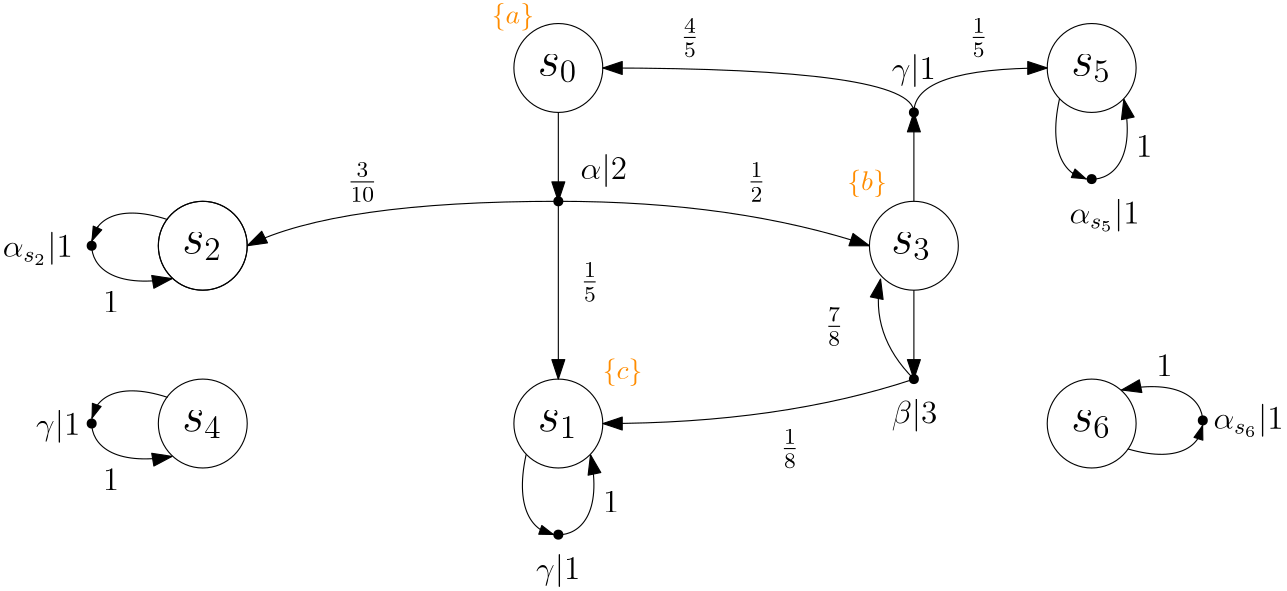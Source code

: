<?xml version="1.0"?>
<!DOCTYPE ipe SYSTEM "ipe.dtd">
<ipe version="70206" creator="Ipe 7.2.6">
<info created="D:20170101212958" modified="D:20180417170510"/>
<ipestyle name="basic">
<symbol name="arrow/arc(spx)">
<path stroke="sym-stroke" fill="sym-stroke" pen="sym-pen">
0 0 m
-1 0.333 l
-1 -0.333 l
h
</path>
</symbol>
<symbol name="arrow/farc(spx)">
<path stroke="sym-stroke" fill="white" pen="sym-pen">
0 0 m
-1 0.333 l
-1 -0.333 l
h
</path>
</symbol>
<symbol name="arrow/ptarc(spx)">
<path stroke="sym-stroke" fill="sym-stroke" pen="sym-pen">
0 0 m
-1 0.333 l
-0.8 0 l
-1 -0.333 l
h
</path>
</symbol>
<symbol name="arrow/fptarc(spx)">
<path stroke="sym-stroke" fill="white" pen="sym-pen">
0 0 m
-1 0.333 l
-0.8 0 l
-1 -0.333 l
h
</path>
</symbol>
<symbol name="mark/circle(sx)" transformations="translations">
<path fill="sym-stroke">
0.6 0 0 0.6 0 0 e
0.4 0 0 0.4 0 0 e
</path>
</symbol>
<symbol name="mark/disk(sx)" transformations="translations">
<path fill="sym-stroke">
0.6 0 0 0.6 0 0 e
</path>
</symbol>
<symbol name="mark/fdisk(sfx)" transformations="translations">
<group>
<path fill="sym-fill">
0.5 0 0 0.5 0 0 e
</path>
<path fill="sym-stroke" fillrule="eofill">
0.6 0 0 0.6 0 0 e
0.4 0 0 0.4 0 0 e
</path>
</group>
</symbol>
<symbol name="mark/box(sx)" transformations="translations">
<path fill="sym-stroke" fillrule="eofill">
-0.6 -0.6 m
0.6 -0.6 l
0.6 0.6 l
-0.6 0.6 l
h
-0.4 -0.4 m
0.4 -0.4 l
0.4 0.4 l
-0.4 0.4 l
h
</path>
</symbol>
<symbol name="mark/square(sx)" transformations="translations">
<path fill="sym-stroke">
-0.6 -0.6 m
0.6 -0.6 l
0.6 0.6 l
-0.6 0.6 l
h
</path>
</symbol>
<symbol name="mark/fsquare(sfx)" transformations="translations">
<group>
<path fill="sym-fill">
-0.5 -0.5 m
0.5 -0.5 l
0.5 0.5 l
-0.5 0.5 l
h
</path>
<path fill="sym-stroke" fillrule="eofill">
-0.6 -0.6 m
0.6 -0.6 l
0.6 0.6 l
-0.6 0.6 l
h
-0.4 -0.4 m
0.4 -0.4 l
0.4 0.4 l
-0.4 0.4 l
h
</path>
</group>
</symbol>
<symbol name="mark/cross(sx)" transformations="translations">
<group>
<path fill="sym-stroke">
-0.43 -0.57 m
0.57 0.43 l
0.43 0.57 l
-0.57 -0.43 l
h
</path>
<path fill="sym-stroke">
-0.43 0.57 m
0.57 -0.43 l
0.43 -0.57 l
-0.57 0.43 l
h
</path>
</group>
</symbol>
<symbol name="arrow/fnormal(spx)">
<path stroke="sym-stroke" fill="white" pen="sym-pen">
0 0 m
-1 0.333 l
-1 -0.333 l
h
</path>
</symbol>
<symbol name="arrow/pointed(spx)">
<path stroke="sym-stroke" fill="sym-stroke" pen="sym-pen">
0 0 m
-1 0.333 l
-0.8 0 l
-1 -0.333 l
h
</path>
</symbol>
<symbol name="arrow/fpointed(spx)">
<path stroke="sym-stroke" fill="white" pen="sym-pen">
0 0 m
-1 0.333 l
-0.8 0 l
-1 -0.333 l
h
</path>
</symbol>
<symbol name="arrow/linear(spx)">
<path stroke="sym-stroke" pen="sym-pen">
-1 0.333 m
0 0 l
-1 -0.333 l
</path>
</symbol>
<symbol name="arrow/fdouble(spx)">
<path stroke="sym-stroke" fill="white" pen="sym-pen">
0 0 m
-1 0.333 l
-1 -0.333 l
h
-1 0 m
-2 0.333 l
-2 -0.333 l
h
</path>
</symbol>
<symbol name="arrow/double(spx)">
<path stroke="sym-stroke" fill="sym-stroke" pen="sym-pen">
0 0 m
-1 0.333 l
-1 -0.333 l
h
-1 0 m
-2 0.333 l
-2 -0.333 l
h
</path>
</symbol>
<pen name="heavier" value="0.8"/>
<pen name="fat" value="1.2"/>
<pen name="ultrafat" value="2"/>
<symbolsize name="large" value="5"/>
<symbolsize name="small" value="2"/>
<symbolsize name="tiny" value="1.1"/>
<arrowsize name="large" value="10"/>
<arrowsize name="small" value="5"/>
<arrowsize name="tiny" value="3"/>
<color name="red" value="1 0 0"/>
<color name="green" value="0 1 0"/>
<color name="blue" value="0 0 1"/>
<color name="yellow" value="1 1 0"/>
<color name="orange" value="1 0.647 0"/>
<color name="gold" value="1 0.843 0"/>
<color name="purple" value="0.627 0.125 0.941"/>
<color name="gray" value="0.745"/>
<color name="brown" value="0.647 0.165 0.165"/>
<color name="navy" value="0 0 0.502"/>
<color name="pink" value="1 0.753 0.796"/>
<color name="seagreen" value="0.18 0.545 0.341"/>
<color name="turquoise" value="0.251 0.878 0.816"/>
<color name="violet" value="0.933 0.51 0.933"/>
<color name="darkblue" value="0 0 0.545"/>
<color name="darkcyan" value="0 0.545 0.545"/>
<color name="darkgray" value="0.663"/>
<color name="darkgreen" value="0 0.392 0"/>
<color name="darkmagenta" value="0.545 0 0.545"/>
<color name="darkorange" value="1 0.549 0"/>
<color name="darkred" value="0.545 0 0"/>
<color name="lightblue" value="0.678 0.847 0.902"/>
<color name="lightcyan" value="0.878 1 1"/>
<color name="lightgray" value="0.827"/>
<color name="lightgreen" value="0.565 0.933 0.565"/>
<color name="lightyellow" value="1 1 0.878"/>
<dashstyle name="dashed" value="[4] 0"/>
<dashstyle name="dotted" value="[1 3] 0"/>
<dashstyle name="dash dotted" value="[4 2 1 2] 0"/>
<dashstyle name="dash dot dotted" value="[4 2 1 2 1 2] 0"/>
<textsize name="large" value="\large"/>
<textsize name="Large" value="\Large"/>
<textsize name="LARGE" value="\LARGE"/>
<textsize name="huge" value="\huge"/>
<textsize name="Huge" value="\Huge"/>
<textsize name="small" value="\small"/>
<textsize name="footnote" value="\footnotesize"/>
<textsize name="tiny" value="\tiny"/>
<textstyle name="center" begin="\begin{center}" end="\end{center}"/>
<textstyle name="itemize" begin="\begin{itemize}" end="\end{itemize}"/>
<textstyle name="item" begin="\begin{itemize}\item{}" end="\end{itemize}"/>
<gridsize name="4 pts" value="4"/>
<gridsize name="8 pts (~3 mm)" value="8"/>
<gridsize name="16 pts (~6 mm)" value="16"/>
<gridsize name="32 pts (~12 mm)" value="32"/>
<gridsize name="10 pts (~3.5 mm)" value="10"/>
<gridsize name="20 pts (~7 mm)" value="20"/>
<gridsize name="14 pts (~5 mm)" value="14"/>
<gridsize name="28 pts (~10 mm)" value="28"/>
<gridsize name="56 pts (~20 mm)" value="56"/>
<anglesize name="90 deg" value="90"/>
<anglesize name="60 deg" value="60"/>
<anglesize name="45 deg" value="45"/>
<anglesize name="30 deg" value="30"/>
<anglesize name="22.5 deg" value="22.5"/>
<opacity name="10%" value="0.1"/>
<opacity name="30%" value="0.3"/>
<opacity name="50%" value="0.5"/>
<opacity name="75%" value="0.75"/>
<tiling name="falling" angle="-60" step="4" width="1"/>
<tiling name="rising" angle="30" step="4" width="1"/>
</ipestyle>
<page>
<layer name="alpha"/>
<view layers="alpha" active="alpha"/>
<path layer="alpha" stroke="black">
16 0 0 16 224 800 e
</path>
<path stroke="black">
16 0 0 16 96 736 e
</path>
<path stroke="black">
16 0 0 16 352 736 e
</path>
<path matrix="1 0 0 1 128 128" stroke="black">
16 0 0 16 288 672 e
</path>
<path stroke="black">
16 0 0 16 416 672 e
</path>
<path matrix="1 0 0 1 0 64" stroke="black">
16 0 0 16 224 608 e
</path>
<path stroke="black">
16 0 0 16 96 672 e
</path>
<text matrix="1 0 0 1 -3.38904 5.40911" transformations="translations" pos="220 792" stroke="black" type="label" width="14.291" height="7.415" depth="2.58" valign="baseline" size="LARGE" style="math">s_0</text>
<text matrix="1 0 0 1 -3.38904 5.40911" transformations="translations" pos="220 664" stroke="black" type="label" width="14.291" height="7.415" depth="2.58" valign="baseline" size="LARGE" style="math">s_1</text>
<text matrix="1 0 0 1 -3.38904 1.40911" transformations="translations" pos="92 732" stroke="black" type="label" width="14.291" height="7.415" depth="2.58" valign="baseline" size="LARGE" style="math">s_2</text>
<text matrix="1 0 0 1 -3.38904 1.40911" transformations="translations" pos="92 668" stroke="black" type="label" width="14.291" height="7.415" depth="2.58" valign="baseline" size="LARGE" style="math">s_4</text>
<text matrix="1 0 0 1 -4.14186 1.40911" transformations="translations" pos="348 732" stroke="black" type="label" width="14.291" height="7.415" depth="2.58" valign="baseline" size="LARGE" style="math">s_3</text>
<text matrix="1 0 0 1 -3.38904 1.40911" transformations="translations" pos="412 796" stroke="black" type="label" width="14.291" height="7.415" depth="2.58" valign="baseline" size="LARGE" style="math">s_5</text>
<text matrix="1 0 0 1 -3.38904 1.40911" transformations="translations" pos="412 668" stroke="black" type="label" width="14.291" height="7.415" depth="2.58" valign="baseline" size="LARGE" style="math">s_6</text>
<path stroke="black" arrow="normal/normal">
224 784 m
224 752 l
</path>
<use name="mark/disk(sx)" pos="224 752" size="normal" stroke="black"/>
<path stroke="black" arrow="normal/normal">
224 752 m
144 752
112 736 c
</path>
<path stroke="black" arrow="normal/normal">
224 752 m
288 752
336 736 c
</path>
<path stroke="black" arrow="normal/normal">
224 752 m
224 688 l
</path>
<path stroke="black" arrow="normal/normal">
212.418 660.883 m
207.814 639.947
223.817 624.042
239.951 639.694
235.583 660.737 c
</path>
<use name="mark/disk(sx)" pos="224 632" size="normal" stroke="black"/>
<path stroke="black" arrow="normal/normal">
83.3235 681.428 m
63.9533 687.746
48.2017 672.459
63.6389 656.569
84.9109 660.16 c
</path>
<use name="mark/disk(sx)" pos="56 672" size="normal" stroke="black"/>
<path stroke="black" arrow="normal/normal">
352 752 m
352 784 l
</path>
<use name="mark/disk(sx)" pos="352 784" size="normal" stroke="black"/>
<path stroke="black" arrow="normal/normal">
352 784 m
352 800
400 800 c
</path>
<path stroke="black" arrow="normal/normal">
352 784 m
352 800
240 800 c
</path>
<text transformations="translations" pos="148 756" stroke="black" type="label" width="10.859" height="9.846" depth="4.12" valign="baseline" size="large" style="math">\frac{3}{10}</text>
<text matrix="1 0 0 1 -8 0" transformations="translations" pos="300 756" stroke="black" type="label" width="6.625" height="9.846" depth="4.12" valign="baseline" size="large" style="math">\frac{1}{2}</text>
<text transformations="translations" pos="232 720" stroke="black" type="label" width="6.625" height="9.846" depth="4.12" valign="baseline" size="large" style="math">\frac{1}{5}</text>
<text transformations="translations" pos="240 640" stroke="black" type="label" width="5.853" height="7.704" depth="0" valign="baseline" size="large" style="math">1</text>
<text matrix="1 0 0 1 0 -4" transformations="translations" pos="60 652" stroke="black" type="label" width="5.853" height="7.704" depth="0" valign="baseline" size="large" style="math">1</text>
<use matrix="1 0 0 1 0 16" name="mark/disk(sx)" pos="352 672" size="normal" stroke="black"/>
<text matrix="1 0 0 1 0 -4" transformations="translations" pos="304 664" stroke="black" type="label" width="6.625" height="9.846" depth="4.12" valign="baseline" size="large" style="math">\frac{1}{8}</text>
<text transformations="translations" pos="320 704" stroke="black" type="label" width="6.625" height="9.846" depth="4.12" valign="baseline" size="large" style="math">\frac{7}{8}</text>
<path stroke="black" arrow="normal/normal">
352 720 m
352 688 l
</path>
<path stroke="black" arrow="normal/normal">
352 688 m
304 672
240 672 c
</path>
<path stroke="black" arrow="normal/normal">
352 688 m
336 704
340 724 c
</path>
<text matrix="1 0 0 1 -4 4" transformations="translations" pos="272 804" stroke="black" type="label" width="6.625" height="9.846" depth="4.12" valign="baseline" size="large" style="math">\frac{4}{5}</text>
<text transformations="translations" pos="372 808" stroke="black" type="label" width="6.625" height="9.846" depth="4.12" valign="baseline" size="large" style="math">\frac{1}{5}</text>
<text transformations="translations" pos="232 760" stroke="black" type="label" width="16.696" height="8.965" depth="2.99" valign="baseline" size="large" style="math">\alpha | 2</text>
<text matrix="1 0 0 1 -12 -4" transformations="translations" pos="36 736" stroke="black" type="label" width="25.185" height="8.965" depth="2.99" valign="baseline" size="large" style="math">\alpha_{s_2} | 1</text>
<text matrix="1 0 0 1 -4 -4" transformations="translations" pos="40 672" stroke="black" type="label" width="15.896" height="8.965" depth="2.99" valign="baseline" size="large" style="math">\gamma | 1</text>
<text matrix="1 0 0 1 0 -4" transformations="translations" pos="216 620" stroke="black" type="label" width="15.896" height="8.965" depth="2.99" valign="baseline" size="large" style="math">\gamma | 1</text>
<text transformations="translations" pos="344 796" stroke="black" type="label" width="15.896" height="8.965" depth="2.99" valign="baseline" size="large" style="math">\gamma | 1</text>
<text matrix="1 0 0 1 -4 -4" transformations="translations" pos="348 676" stroke="black" type="label" width="16.445" height="8.965" depth="2.99" valign="baseline" size="large" style="math">\beta | 3</text>
<text matrix="1 0 0 1 -4 0" transformations="translations" pos="204 816" stroke="darkorange" type="label" width="15.229" height="7.473" depth="2.49" valign="baseline" style="math">\{a\}</text>
<text matrix="1 0 0 1 -4 4" transformations="translations" pos="332 752" stroke="darkorange" type="label" width="14.238" height="7.473" depth="2.49" valign="baseline" style="math">\{b\}</text>
<text transformations="translations" pos="240 688" stroke="darkorange" type="label" width="14.274" height="7.473" depth="2.49" valign="baseline" style="math">\{c\}</text>
<path matrix="1 0 0 1 0 64" stroke="black">
16 0 0 16 96 672 e
</path>
<path matrix="1 0 0 1 0 64" stroke="black" arrow="normal/normal">
83.3235 681.428 m
63.9533 687.746
48.2017 672.459
63.6389 656.569
84.9109 660.16 c
</path>
<use matrix="1 0 0 1 0 64" name="mark/disk(sx)" pos="56 672" size="normal" stroke="black"/>
<text matrix="1 0 0 1 0 60" transformations="translations" pos="60 652" stroke="black" type="label" width="5.853" height="7.704" depth="0" valign="baseline" size="large" style="math">1</text>
<path matrix="1 0 0 1 192 128" stroke="black" arrow="normal/normal">
212.418 660.883 m
207.814 639.947
223.817 624.042
239.951 639.694
235.583 660.737 c
</path>
<use matrix="1 0 0 1 192 128" name="mark/disk(sx)" pos="224 632" size="normal" stroke="black"/>
<text matrix="1 0 0 1 192 128" transformations="translations" pos="240 640" stroke="black" type="label" width="5.853" height="7.704" depth="0" valign="baseline" size="large" style="math">1</text>
<text matrix="1 0 0 1 192 124" transformations="translations" pos="216 620" stroke="black" type="label" width="25.185" height="8.965" depth="2.99" valign="baseline" size="large" style="math">\alpha_{s_5} | 1</text>
<text matrix="-0.999546 -0.0301172 0.0301172 -0.999546 473.686 1406.83" transformations="translations" pos="36 736" stroke="black" type="label" width="25.185" height="8.965" depth="2.99" valign="baseline" size="large" style="math">\alpha_{s_6} | 1</text>
<path matrix="-0.999546 -0.0301172 0.0301172 -0.999546 491.74 1346.5" stroke="black" arrow="normal/normal">
83.3235 681.428 m
63.9533 687.746
48.2017 672.459
63.6389 656.569
84.9109 660.16 c
</path>
<use matrix="-0.999546 -0.0301172 0.0301172 -0.999546 491.74 1346.5" name="mark/disk(sx)" pos="56 672" size="normal" stroke="black"/>
<text matrix="-0.999546 -0.0301172 0.0301172 -0.999546 479.619 1342.5" transformations="translations" pos="60 652" stroke="black" type="label" width="5.853" height="7.704" depth="0" valign="baseline" size="large" style="math">1</text>
<path stroke="black" arrow="normal/small">
57.4947 677.773 m
56.1422 674.008 l
</path>
<path stroke="black" arrow="normal/small">
58.3771 743.037 m
56.1128 737.814 l
</path>
<path stroke="black" arrow="normal/small">
454.684 667.302 m
455.943 671.279 l
</path>
<path stroke="black" arrow="normal/small">
409 762.231 m
413.932 760.1 l
</path>
<path stroke="black" arrow="normal/small">
218.027 633.538 m
222.216 632.055 l
</path>
</page>
</ipe>
